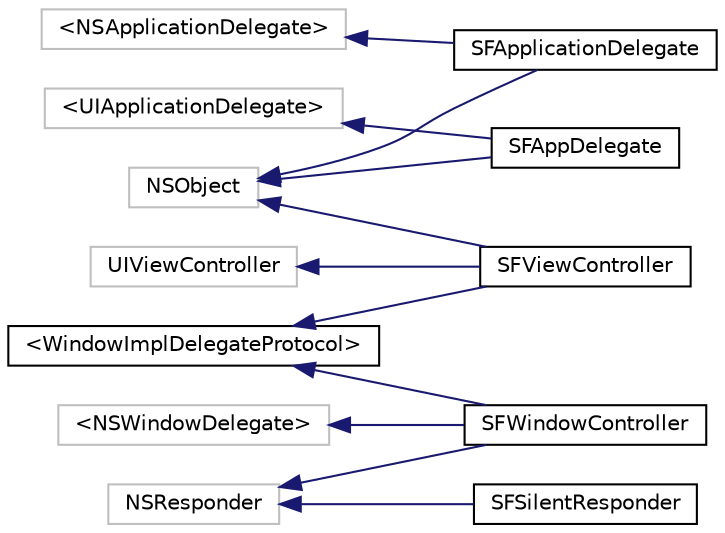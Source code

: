 digraph "Graphical Class Hierarchy"
{
 // LATEX_PDF_SIZE
  edge [fontname="Helvetica",fontsize="10",labelfontname="Helvetica",labelfontsize="10"];
  node [fontname="Helvetica",fontsize="10",shape=record];
  rankdir="LR";
  Node559 [label="\<NSApplicationDelegate\>",height=0.2,width=0.4,color="grey75", fillcolor="white", style="filled",tooltip=" "];
  Node559 -> Node0 [dir="back",color="midnightblue",fontsize="10",style="solid",fontname="Helvetica"];
  Node0 [label="SFApplicationDelegate",height=0.2,width=0.4,color="black", fillcolor="white", style="filled",URL="$interfaceSFApplicationDelegate.html",tooltip="Process some application specific events."];
  Node562 [label="NSObject",height=0.2,width=0.4,color="grey75", fillcolor="white", style="filled",tooltip=" "];
  Node562 -> Node563 [dir="back",color="midnightblue",fontsize="10",style="solid",fontname="Helvetica"];
  Node563 [label="SFAppDelegate",height=0.2,width=0.4,color="black", fillcolor="white", style="filled",URL="$interfaceSFAppDelegate.html",tooltip="Our custom application delegate."];
  Node562 -> Node0 [dir="back",color="midnightblue",fontsize="10",style="solid",fontname="Helvetica"];
  Node562 -> Node564 [dir="back",color="midnightblue",fontsize="10",style="solid",fontname="Helvetica"];
  Node564 [label="SFViewController",height=0.2,width=0.4,color="black", fillcolor="white", style="filled",URL="$interfaceSFViewController.html",tooltip="The view controller handles the view's orientation."];
  Node567 [label="NSResponder",height=0.2,width=0.4,color="grey75", fillcolor="white", style="filled",tooltip=" "];
  Node567 -> Node568 [dir="back",color="midnightblue",fontsize="10",style="solid",fontname="Helvetica"];
  Node568 [label="SFSilentResponder",height=0.2,width=0.4,color="black", fillcolor="white", style="filled",URL="$interfaceSFSilentResponder.html",tooltip="Silent Responder used to prevent sound alert with key event."];
  Node567 -> Node569 [dir="back",color="midnightblue",fontsize="10",style="solid",fontname="Helvetica"];
  Node569 [label="SFWindowController",height=0.2,width=0.4,color="black", fillcolor="white", style="filled",URL="$interfaceSFWindowController.html",tooltip="Implementation of WindowImplDelegateProtocol for window management."];
  Node575 [label="\<NSWindowDelegate\>",height=0.2,width=0.4,color="grey75", fillcolor="white", style="filled",tooltip=" "];
  Node575 -> Node569 [dir="back",color="midnightblue",fontsize="10",style="solid",fontname="Helvetica"];
  Node997 [label="\<UIApplicationDelegate\>",height=0.2,width=0.4,color="grey75", fillcolor="white", style="filled",tooltip=" "];
  Node997 -> Node563 [dir="back",color="midnightblue",fontsize="10",style="solid",fontname="Helvetica"];
  Node1001 [label="UIViewController",height=0.2,width=0.4,color="grey75", fillcolor="white", style="filled",tooltip=" "];
  Node1001 -> Node564 [dir="back",color="midnightblue",fontsize="10",style="solid",fontname="Helvetica"];
  Node1066 [label="\<WindowImplDelegateProtocol\>",height=0.2,width=0.4,color="black", fillcolor="white", style="filled",URL="$protocolWindowImplDelegateProtocol-p.html",tooltip="Interface of the delegate of the window implementation."];
  Node1066 -> Node564 [dir="back",color="midnightblue",fontsize="10",style="solid",fontname="Helvetica"];
  Node1066 -> Node569 [dir="back",color="midnightblue",fontsize="10",style="solid",fontname="Helvetica"];
}
